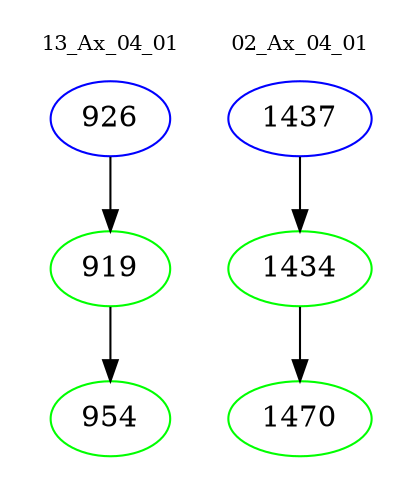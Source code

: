 digraph{
subgraph cluster_0 {
color = white
label = "13_Ax_04_01";
fontsize=10;
T0_926 [label="926", color="blue"]
T0_926 -> T0_919 [color="black"]
T0_919 [label="919", color="green"]
T0_919 -> T0_954 [color="black"]
T0_954 [label="954", color="green"]
}
subgraph cluster_1 {
color = white
label = "02_Ax_04_01";
fontsize=10;
T1_1437 [label="1437", color="blue"]
T1_1437 -> T1_1434 [color="black"]
T1_1434 [label="1434", color="green"]
T1_1434 -> T1_1470 [color="black"]
T1_1470 [label="1470", color="green"]
}
}
